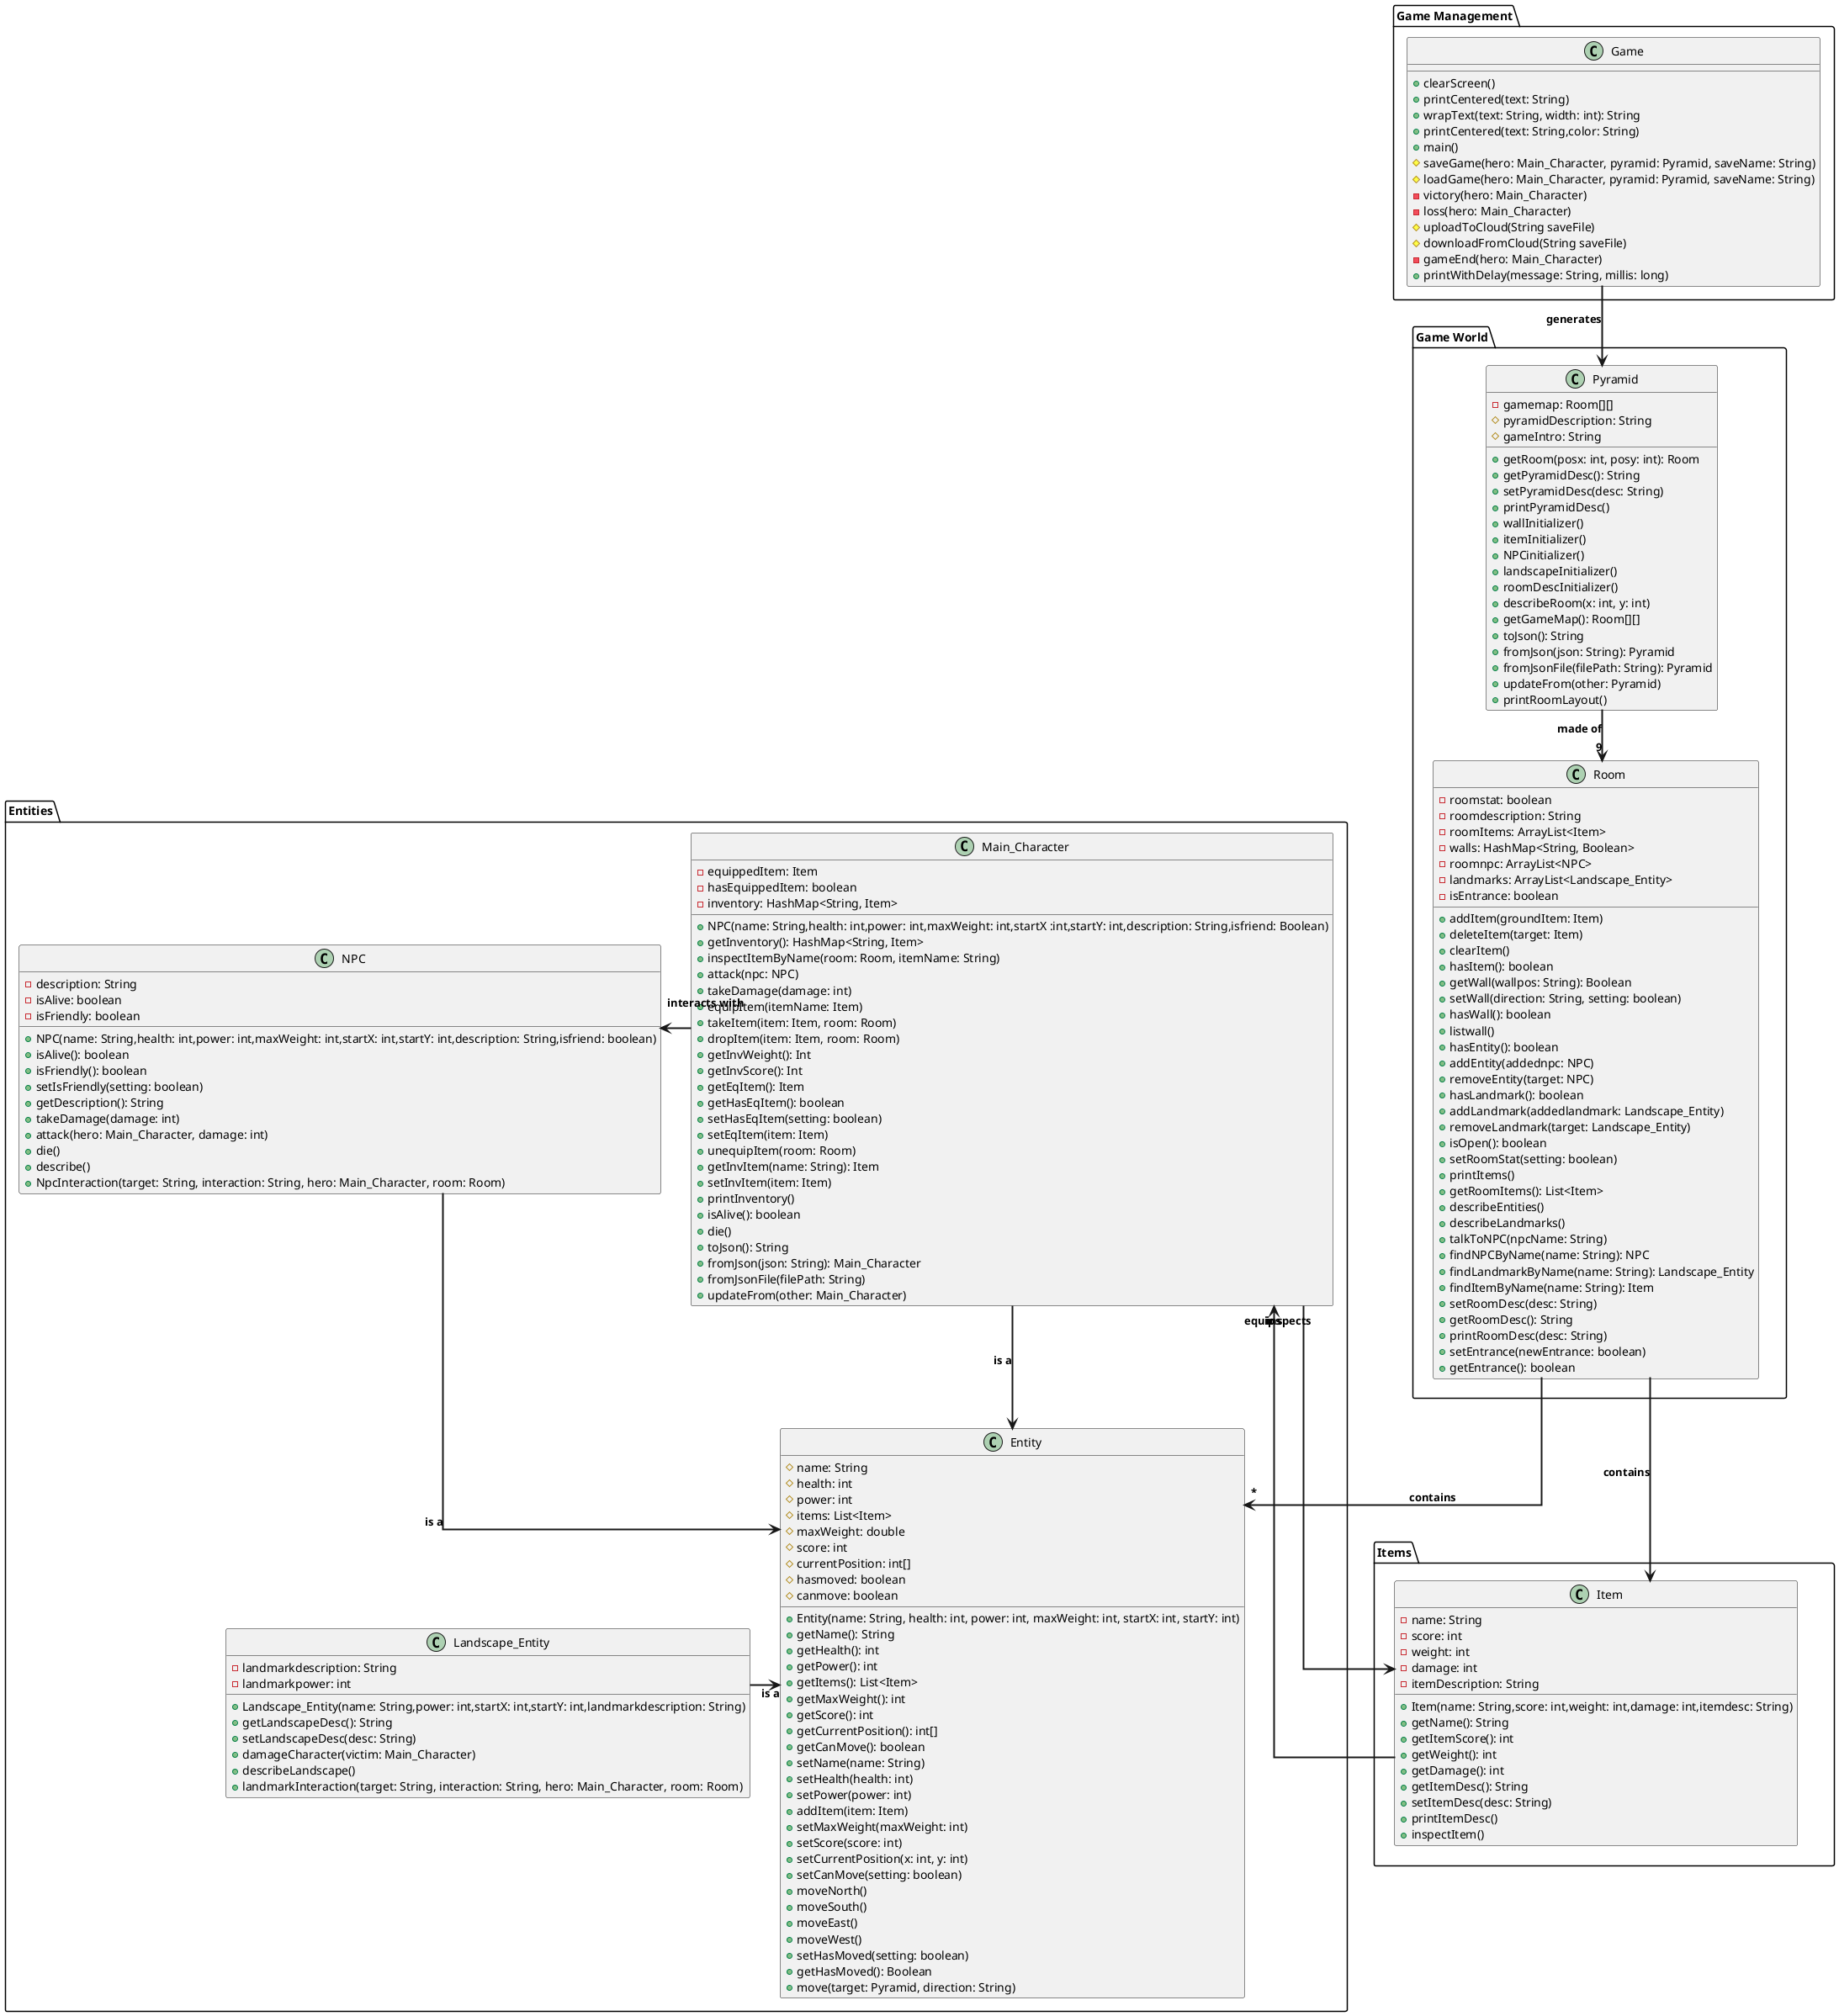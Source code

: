 @startuml Design Class Model
skinparam linetype ortho

skinparam Arrow {
  Thickness 2
  FontStyle Bold
}

package "Game Management" {
  class Game {
      + clearScreen()
      + printCentered(text: String)
      + wrapText(text: String, width: int): String
      + printCentered(text: String,color: String)
      + main()
      # saveGame(hero: Main_Character, pyramid: Pyramid, saveName: String)
      # loadGame(hero: Main_Character, pyramid: Pyramid, saveName: String)
      - victory(hero: Main_Character)
      - loss(hero: Main_Character)
      # uploadToCloud(String saveFile)
      # downloadFromCloud(String saveFile)
      - gameEnd(hero: Main_Character)
      + printWithDelay(message: String, millis: long) 
  }
}
package "Game World" {
  class Pyramid {
      - gamemap: Room[][]
      # pyramidDescription: String
      # gameIntro: String
      + getRoom(posx: int, posy: int): Room
      + getPyramidDesc(): String
      + setPyramidDesc(desc: String)
      + printPyramidDesc()
      + wallInitializer()
      + itemInitializer()
      + NPCinitializer()
      + landscapeInitializer()
      + roomDescInitializer()
      + describeRoom(x: int, y: int)
      + getGameMap(): Room[][]
      + toJson(): String
      + fromJson(json: String): Pyramid
      + fromJsonFile(filePath: String): Pyramid
      + updateFrom(other: Pyramid)
      + printRoomLayout()
  }
  class Room {
      - roomstat: boolean
      - roomdescription: String
      - roomItems: ArrayList<Item>
      - walls: HashMap<String, Boolean>
      - roomnpc: ArrayList<NPC>
      - landmarks: ArrayList<Landscape_Entity>
      - isEntrance: boolean
      + addItem(groundItem: Item)
      + deleteItem(target: Item)
      + clearItem()
      + hasItem(): boolean
      + getWall(wallpos: String): Boolean
      + setWall(direction: String, setting: boolean)
      + hasWall(): boolean
      + listwall()
      + hasEntity(): boolean
      + addEntity(addednpc: NPC)
      + removeEntity(target: NPC)
      + hasLandmark(): boolean
      + addLandmark(addedlandmark: Landscape_Entity)
      + removeLandmark(target: Landscape_Entity)
      + isOpen(): boolean
      + setRoomStat(setting: boolean)
      + printItems()
      + getRoomItems(): List<Item>
      + describeEntities()
      + describeLandmarks()
      + talkToNPC(npcName: String)
      + findNPCByName(name: String): NPC
      + findLandmarkByName(name: String): Landscape_Entity
      + findItemByName(name: String): Item
      + setRoomDesc(desc: String)
      + getRoomDesc(): String
      + printRoomDesc(desc: String)
      + setEntrance(newEntrance: boolean)
      + getEntrance(): boolean
  }
}
package "Entities" {
  class Entity {
      # name: String
      # health: int
      # power: int
      # items: List<Item>
      # maxWeight: double
      # score: int
      # currentPosition: int[]
      # hasmoved: boolean
      # canmove: boolean
      + Entity(name: String, health: int, power: int, maxWeight: int, startX: int, startY: int)
      + getName(): String
      + getHealth(): int
      + getPower(): int
      + getItems(): List<Item>
      + getMaxWeight(): int
      + getScore(): int
      + getCurrentPosition(): int[]
      + getCanMove(): boolean
      + setName(name: String)
      + setHealth(health: int)
      + setPower(power: int)
      + addItem(item: Item)
      + setMaxWeight(maxWeight: int)
      + setScore(score: int)
      + setCurrentPosition(x: int, y: int)
      + setCanMove(setting: boolean)
      + moveNorth()
      + moveSouth()
      + moveEast()
      + moveWest()
      + setHasMoved(setting: boolean)
      + getHasMoved(): Boolean
      + move(target: Pyramid, direction: String)
  }
  class Main_Character {
      - equippedItem: Item
      - hasEquippedItem: boolean
      - inventory: HashMap<String, Item>
      + NPC(name: String,health: int,power: int,maxWeight: int,startX :int,startY: int,description: String,isfriend: Boolean)
      + getInventory(): HashMap<String, Item>
      + inspectItemByName(room: Room, itemName: String)
      + attack(npc: NPC)
      + takeDamage(damage: int)
      + equipItem(itemName: Item)
      + takeItem(item: Item, room: Room)
      + dropItem(item: Item, room: Room)
      + getInvWeight(): Int
      + getInvScore(): Int
      + getEqItem(): Item
      + getHasEqItem(): boolean
      + setHasEqItem(setting: boolean)
      + setEqItem(item: Item)
      + unequipItem(room: Room)
      + getInvItem(name: String): Item
      + setInvItem(item: Item)
      + printInventory()
      + isAlive(): boolean
      + die()
      + toJson(): String
      + fromJson(json: String): Main_Character
      + fromJsonFile(filePath: String)
      + updateFrom(other: Main_Character)
  }

  class NPC {
      - description: String
      - isAlive: boolean
      - isFriendly: boolean
      + NPC(name: String,health: int,power: int,maxWeight: int,startX: int,startY: int,description: String,isfriend: boolean)
      + isAlive(): boolean
      + isFriendly(): boolean
      + setIsFriendly(setting: boolean)
      + getDescription(): String
      + takeDamage(damage: int)
      + attack(hero: Main_Character, damage: int)
      + die()
      + describe()
      + NpcInteraction(target: String, interaction: String, hero: Main_Character, room: Room)
  }
  
  class Landscape_Entity {
    - landmarkdescription: String
    - landmarkpower: int
    + Landscape_Entity(name: String,power: int,startX: int,startY: int,landmarkdescription: String)
    + getLandscapeDesc(): String
    + setLandscapeDesc(desc: String)
    + damageCharacter(victim: Main_Character)
    + describeLandscape()
    + landmarkInteraction(target: String, interaction: String, hero: Main_Character, room: Room)
  }
}



package "Items" {
  class Item {
      - name: String
      - score: int
      - weight: int
      - damage: int
      - itemDescription: String
      + Item(name: String,score: int,weight: int,damage: int,itemdesc: String)
      + getName(): String
      + getItemScore(): int
      + getWeight(): int
      + getDamage(): int
      + getItemDesc(): String
      + setItemDesc(desc: String)
      + printItemDesc()
      + inspectItem()
  }
}

together {
    Game --> Pyramid : generates
    Pyramid --> "9" Room : made of
}

together {
    
    Main_Character "inspects" --> Item
    Item --> "equips" Main_Character
    Main_Character --> "interacts with" NPC
}

together {
    Main_Character --> Entity : is a
    NPC --> Entity : is a
    Landscape_Entity --> Entity : is a
}

together {
    Room --> "*" Entity : contains
    Room --> Item : contains
}


Game -[hidden]down- "Game World"
"Items" -[hidden]right- "Game World"
Landscape_Entity -[hidden]left- Entity
NPC -[hidden]right- Main_Character

@enduml
